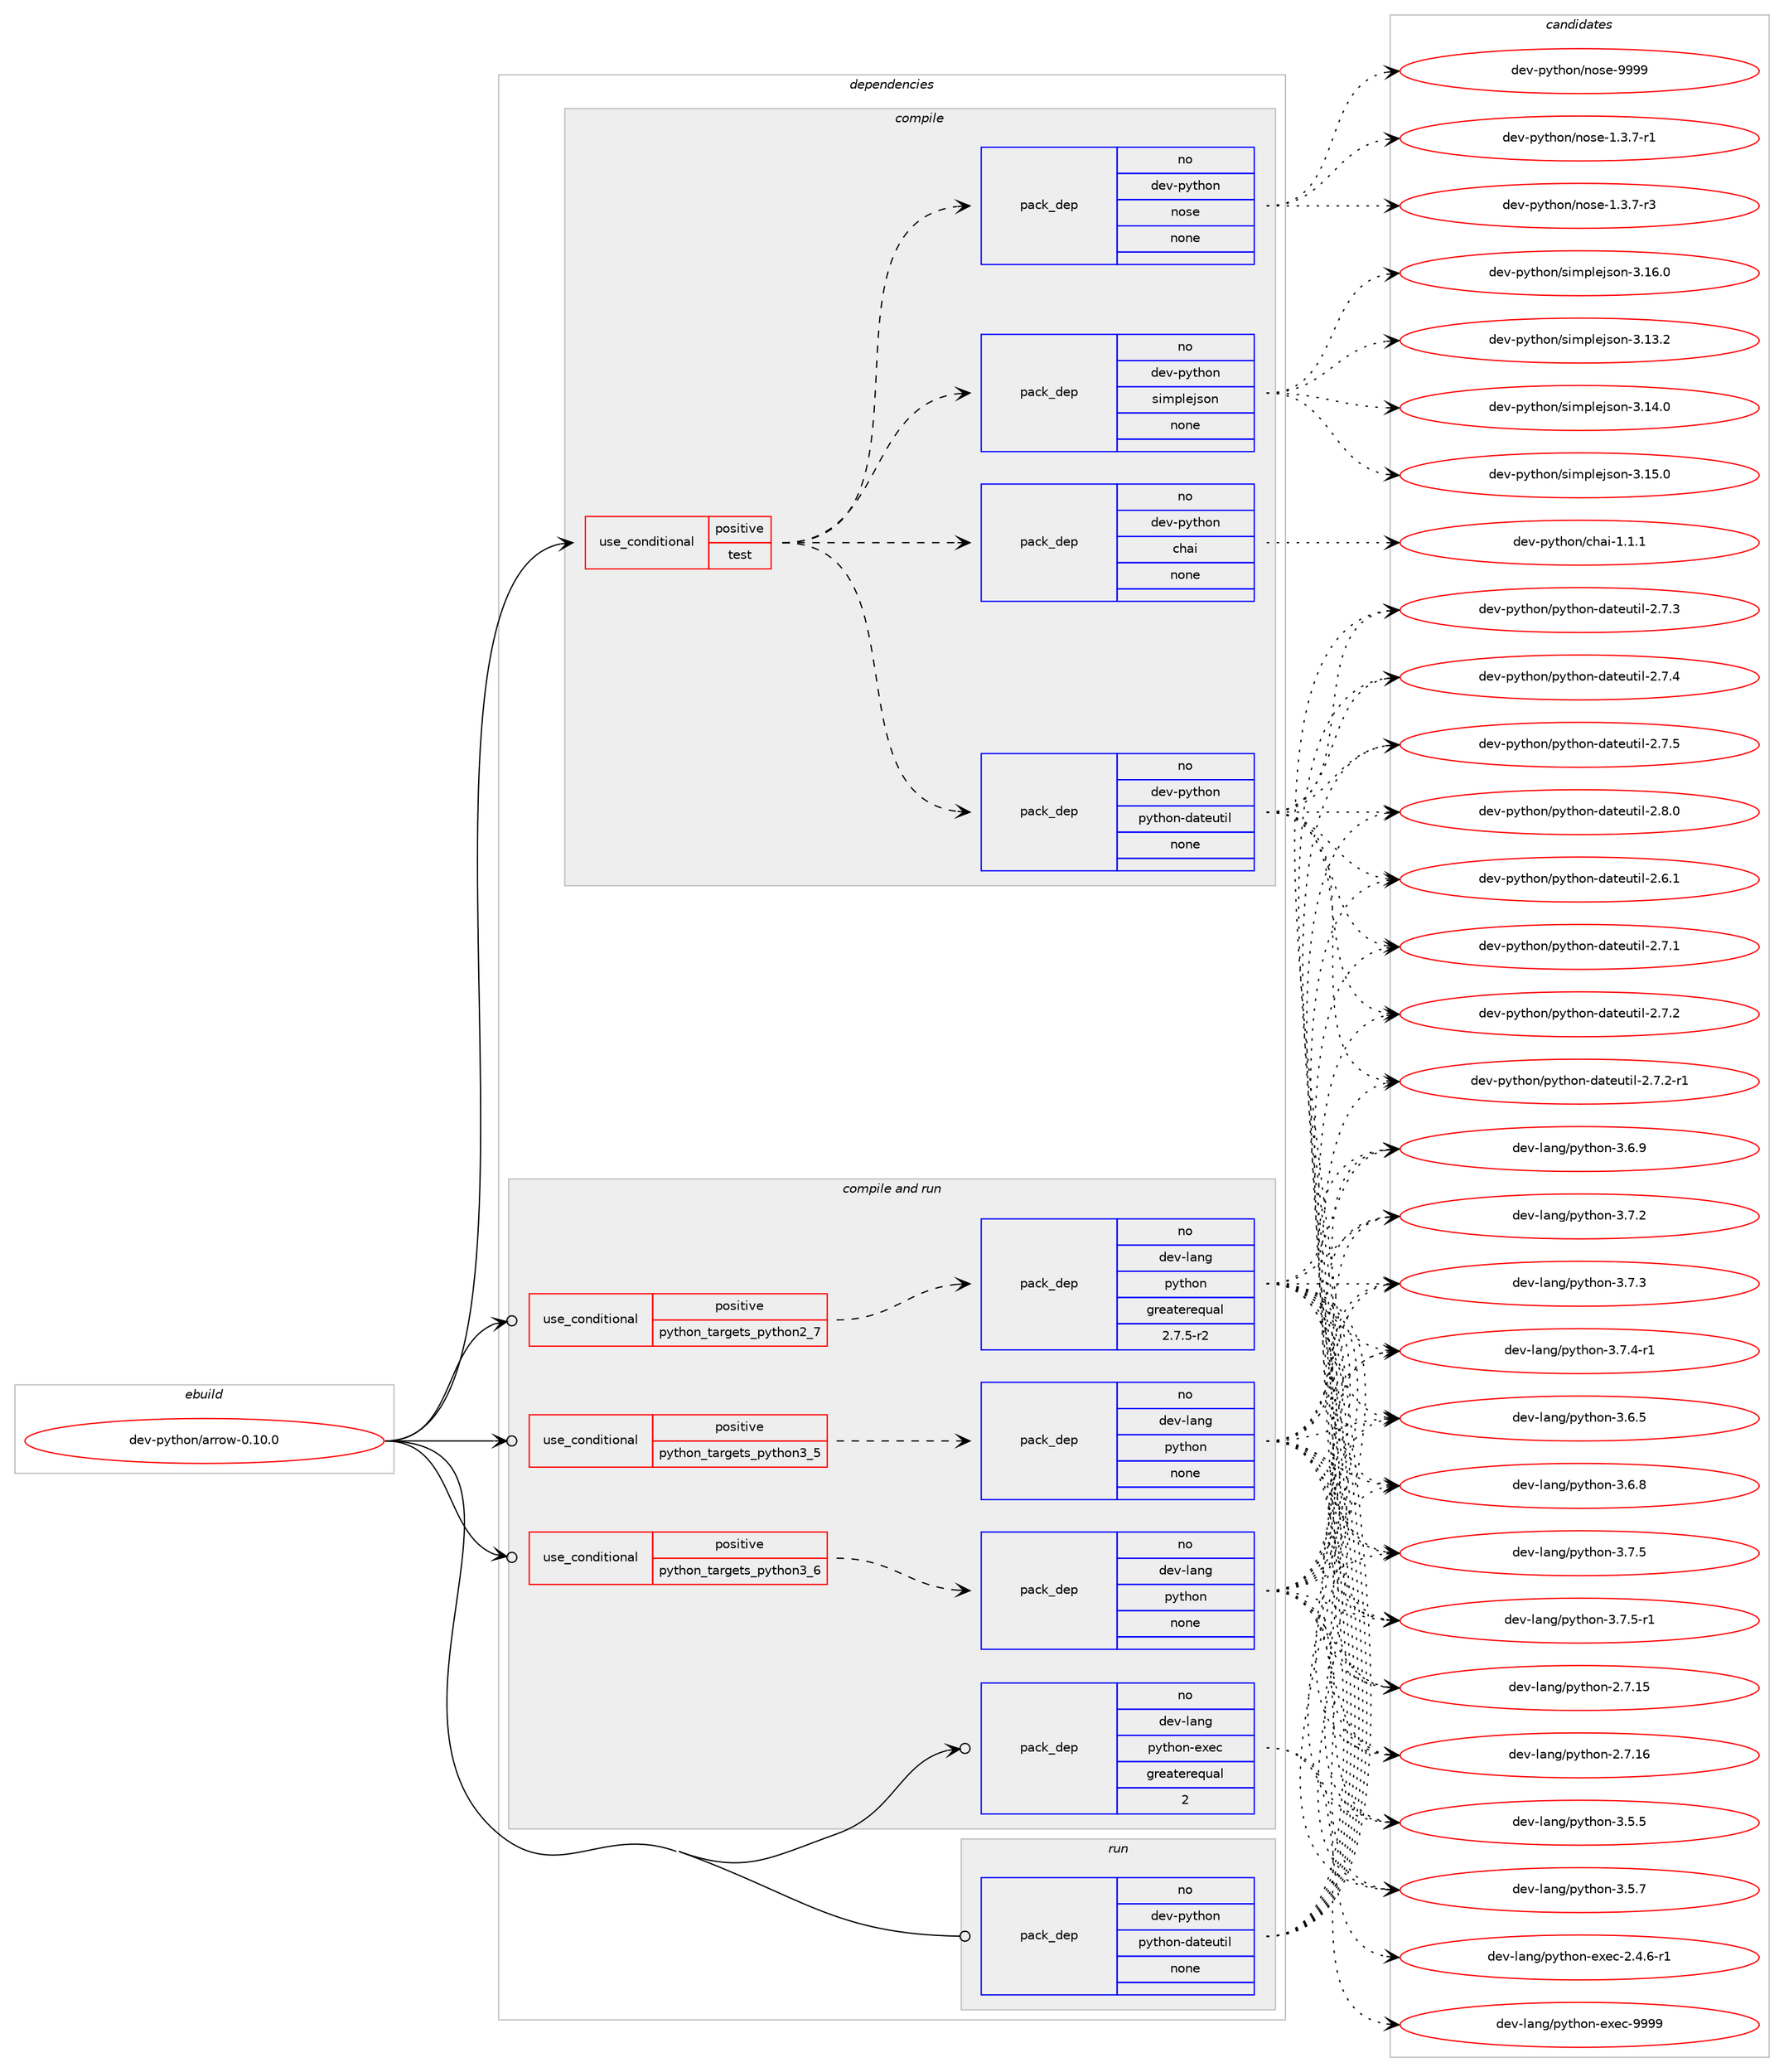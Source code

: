 digraph prolog {

# *************
# Graph options
# *************

newrank=true;
concentrate=true;
compound=true;
graph [rankdir=LR,fontname=Helvetica,fontsize=10,ranksep=1.5];#, ranksep=2.5, nodesep=0.2];
edge  [arrowhead=vee];
node  [fontname=Helvetica,fontsize=10];

# **********
# The ebuild
# **********

subgraph cluster_leftcol {
color=gray;
rank=same;
label=<<i>ebuild</i>>;
id [label="dev-python/arrow-0.10.0", color=red, width=4, href="../dev-python/arrow-0.10.0.svg"];
}

# ****************
# The dependencies
# ****************

subgraph cluster_midcol {
color=gray;
label=<<i>dependencies</i>>;
subgraph cluster_compile {
fillcolor="#eeeeee";
style=filled;
label=<<i>compile</i>>;
subgraph cond136243 {
dependency594519 [label=<<TABLE BORDER="0" CELLBORDER="1" CELLSPACING="0" CELLPADDING="4"><TR><TD ROWSPAN="3" CELLPADDING="10">use_conditional</TD></TR><TR><TD>positive</TD></TR><TR><TD>test</TD></TR></TABLE>>, shape=none, color=red];
subgraph pack446504 {
dependency594520 [label=<<TABLE BORDER="0" CELLBORDER="1" CELLSPACING="0" CELLPADDING="4" WIDTH="220"><TR><TD ROWSPAN="6" CELLPADDING="30">pack_dep</TD></TR><TR><TD WIDTH="110">no</TD></TR><TR><TD>dev-python</TD></TR><TR><TD>nose</TD></TR><TR><TD>none</TD></TR><TR><TD></TD></TR></TABLE>>, shape=none, color=blue];
}
dependency594519:e -> dependency594520:w [weight=20,style="dashed",arrowhead="vee"];
subgraph pack446505 {
dependency594521 [label=<<TABLE BORDER="0" CELLBORDER="1" CELLSPACING="0" CELLPADDING="4" WIDTH="220"><TR><TD ROWSPAN="6" CELLPADDING="30">pack_dep</TD></TR><TR><TD WIDTH="110">no</TD></TR><TR><TD>dev-python</TD></TR><TR><TD>chai</TD></TR><TR><TD>none</TD></TR><TR><TD></TD></TR></TABLE>>, shape=none, color=blue];
}
dependency594519:e -> dependency594521:w [weight=20,style="dashed",arrowhead="vee"];
subgraph pack446506 {
dependency594522 [label=<<TABLE BORDER="0" CELLBORDER="1" CELLSPACING="0" CELLPADDING="4" WIDTH="220"><TR><TD ROWSPAN="6" CELLPADDING="30">pack_dep</TD></TR><TR><TD WIDTH="110">no</TD></TR><TR><TD>dev-python</TD></TR><TR><TD>simplejson</TD></TR><TR><TD>none</TD></TR><TR><TD></TD></TR></TABLE>>, shape=none, color=blue];
}
dependency594519:e -> dependency594522:w [weight=20,style="dashed",arrowhead="vee"];
subgraph pack446507 {
dependency594523 [label=<<TABLE BORDER="0" CELLBORDER="1" CELLSPACING="0" CELLPADDING="4" WIDTH="220"><TR><TD ROWSPAN="6" CELLPADDING="30">pack_dep</TD></TR><TR><TD WIDTH="110">no</TD></TR><TR><TD>dev-python</TD></TR><TR><TD>python-dateutil</TD></TR><TR><TD>none</TD></TR><TR><TD></TD></TR></TABLE>>, shape=none, color=blue];
}
dependency594519:e -> dependency594523:w [weight=20,style="dashed",arrowhead="vee"];
}
id:e -> dependency594519:w [weight=20,style="solid",arrowhead="vee"];
}
subgraph cluster_compileandrun {
fillcolor="#eeeeee";
style=filled;
label=<<i>compile and run</i>>;
subgraph cond136244 {
dependency594524 [label=<<TABLE BORDER="0" CELLBORDER="1" CELLSPACING="0" CELLPADDING="4"><TR><TD ROWSPAN="3" CELLPADDING="10">use_conditional</TD></TR><TR><TD>positive</TD></TR><TR><TD>python_targets_python2_7</TD></TR></TABLE>>, shape=none, color=red];
subgraph pack446508 {
dependency594525 [label=<<TABLE BORDER="0" CELLBORDER="1" CELLSPACING="0" CELLPADDING="4" WIDTH="220"><TR><TD ROWSPAN="6" CELLPADDING="30">pack_dep</TD></TR><TR><TD WIDTH="110">no</TD></TR><TR><TD>dev-lang</TD></TR><TR><TD>python</TD></TR><TR><TD>greaterequal</TD></TR><TR><TD>2.7.5-r2</TD></TR></TABLE>>, shape=none, color=blue];
}
dependency594524:e -> dependency594525:w [weight=20,style="dashed",arrowhead="vee"];
}
id:e -> dependency594524:w [weight=20,style="solid",arrowhead="odotvee"];
subgraph cond136245 {
dependency594526 [label=<<TABLE BORDER="0" CELLBORDER="1" CELLSPACING="0" CELLPADDING="4"><TR><TD ROWSPAN="3" CELLPADDING="10">use_conditional</TD></TR><TR><TD>positive</TD></TR><TR><TD>python_targets_python3_5</TD></TR></TABLE>>, shape=none, color=red];
subgraph pack446509 {
dependency594527 [label=<<TABLE BORDER="0" CELLBORDER="1" CELLSPACING="0" CELLPADDING="4" WIDTH="220"><TR><TD ROWSPAN="6" CELLPADDING="30">pack_dep</TD></TR><TR><TD WIDTH="110">no</TD></TR><TR><TD>dev-lang</TD></TR><TR><TD>python</TD></TR><TR><TD>none</TD></TR><TR><TD></TD></TR></TABLE>>, shape=none, color=blue];
}
dependency594526:e -> dependency594527:w [weight=20,style="dashed",arrowhead="vee"];
}
id:e -> dependency594526:w [weight=20,style="solid",arrowhead="odotvee"];
subgraph cond136246 {
dependency594528 [label=<<TABLE BORDER="0" CELLBORDER="1" CELLSPACING="0" CELLPADDING="4"><TR><TD ROWSPAN="3" CELLPADDING="10">use_conditional</TD></TR><TR><TD>positive</TD></TR><TR><TD>python_targets_python3_6</TD></TR></TABLE>>, shape=none, color=red];
subgraph pack446510 {
dependency594529 [label=<<TABLE BORDER="0" CELLBORDER="1" CELLSPACING="0" CELLPADDING="4" WIDTH="220"><TR><TD ROWSPAN="6" CELLPADDING="30">pack_dep</TD></TR><TR><TD WIDTH="110">no</TD></TR><TR><TD>dev-lang</TD></TR><TR><TD>python</TD></TR><TR><TD>none</TD></TR><TR><TD></TD></TR></TABLE>>, shape=none, color=blue];
}
dependency594528:e -> dependency594529:w [weight=20,style="dashed",arrowhead="vee"];
}
id:e -> dependency594528:w [weight=20,style="solid",arrowhead="odotvee"];
subgraph pack446511 {
dependency594530 [label=<<TABLE BORDER="0" CELLBORDER="1" CELLSPACING="0" CELLPADDING="4" WIDTH="220"><TR><TD ROWSPAN="6" CELLPADDING="30">pack_dep</TD></TR><TR><TD WIDTH="110">no</TD></TR><TR><TD>dev-lang</TD></TR><TR><TD>python-exec</TD></TR><TR><TD>greaterequal</TD></TR><TR><TD>2</TD></TR></TABLE>>, shape=none, color=blue];
}
id:e -> dependency594530:w [weight=20,style="solid",arrowhead="odotvee"];
}
subgraph cluster_run {
fillcolor="#eeeeee";
style=filled;
label=<<i>run</i>>;
subgraph pack446512 {
dependency594531 [label=<<TABLE BORDER="0" CELLBORDER="1" CELLSPACING="0" CELLPADDING="4" WIDTH="220"><TR><TD ROWSPAN="6" CELLPADDING="30">pack_dep</TD></TR><TR><TD WIDTH="110">no</TD></TR><TR><TD>dev-python</TD></TR><TR><TD>python-dateutil</TD></TR><TR><TD>none</TD></TR><TR><TD></TD></TR></TABLE>>, shape=none, color=blue];
}
id:e -> dependency594531:w [weight=20,style="solid",arrowhead="odot"];
}
}

# **************
# The candidates
# **************

subgraph cluster_choices {
rank=same;
color=gray;
label=<<i>candidates</i>>;

subgraph choice446504 {
color=black;
nodesep=1;
choice10010111845112121116104111110471101111151014549465146554511449 [label="dev-python/nose-1.3.7-r1", color=red, width=4,href="../dev-python/nose-1.3.7-r1.svg"];
choice10010111845112121116104111110471101111151014549465146554511451 [label="dev-python/nose-1.3.7-r3", color=red, width=4,href="../dev-python/nose-1.3.7-r3.svg"];
choice10010111845112121116104111110471101111151014557575757 [label="dev-python/nose-9999", color=red, width=4,href="../dev-python/nose-9999.svg"];
dependency594520:e -> choice10010111845112121116104111110471101111151014549465146554511449:w [style=dotted,weight="100"];
dependency594520:e -> choice10010111845112121116104111110471101111151014549465146554511451:w [style=dotted,weight="100"];
dependency594520:e -> choice10010111845112121116104111110471101111151014557575757:w [style=dotted,weight="100"];
}
subgraph choice446505 {
color=black;
nodesep=1;
choice10010111845112121116104111110479910497105454946494649 [label="dev-python/chai-1.1.1", color=red, width=4,href="../dev-python/chai-1.1.1.svg"];
dependency594521:e -> choice10010111845112121116104111110479910497105454946494649:w [style=dotted,weight="100"];
}
subgraph choice446506 {
color=black;
nodesep=1;
choice100101118451121211161041111104711510510911210810110611511111045514649514650 [label="dev-python/simplejson-3.13.2", color=red, width=4,href="../dev-python/simplejson-3.13.2.svg"];
choice100101118451121211161041111104711510510911210810110611511111045514649524648 [label="dev-python/simplejson-3.14.0", color=red, width=4,href="../dev-python/simplejson-3.14.0.svg"];
choice100101118451121211161041111104711510510911210810110611511111045514649534648 [label="dev-python/simplejson-3.15.0", color=red, width=4,href="../dev-python/simplejson-3.15.0.svg"];
choice100101118451121211161041111104711510510911210810110611511111045514649544648 [label="dev-python/simplejson-3.16.0", color=red, width=4,href="../dev-python/simplejson-3.16.0.svg"];
dependency594522:e -> choice100101118451121211161041111104711510510911210810110611511111045514649514650:w [style=dotted,weight="100"];
dependency594522:e -> choice100101118451121211161041111104711510510911210810110611511111045514649524648:w [style=dotted,weight="100"];
dependency594522:e -> choice100101118451121211161041111104711510510911210810110611511111045514649534648:w [style=dotted,weight="100"];
dependency594522:e -> choice100101118451121211161041111104711510510911210810110611511111045514649544648:w [style=dotted,weight="100"];
}
subgraph choice446507 {
color=black;
nodesep=1;
choice10010111845112121116104111110471121211161041111104510097116101117116105108455046544649 [label="dev-python/python-dateutil-2.6.1", color=red, width=4,href="../dev-python/python-dateutil-2.6.1.svg"];
choice10010111845112121116104111110471121211161041111104510097116101117116105108455046554649 [label="dev-python/python-dateutil-2.7.1", color=red, width=4,href="../dev-python/python-dateutil-2.7.1.svg"];
choice10010111845112121116104111110471121211161041111104510097116101117116105108455046554650 [label="dev-python/python-dateutil-2.7.2", color=red, width=4,href="../dev-python/python-dateutil-2.7.2.svg"];
choice100101118451121211161041111104711212111610411111045100971161011171161051084550465546504511449 [label="dev-python/python-dateutil-2.7.2-r1", color=red, width=4,href="../dev-python/python-dateutil-2.7.2-r1.svg"];
choice10010111845112121116104111110471121211161041111104510097116101117116105108455046554651 [label="dev-python/python-dateutil-2.7.3", color=red, width=4,href="../dev-python/python-dateutil-2.7.3.svg"];
choice10010111845112121116104111110471121211161041111104510097116101117116105108455046554652 [label="dev-python/python-dateutil-2.7.4", color=red, width=4,href="../dev-python/python-dateutil-2.7.4.svg"];
choice10010111845112121116104111110471121211161041111104510097116101117116105108455046554653 [label="dev-python/python-dateutil-2.7.5", color=red, width=4,href="../dev-python/python-dateutil-2.7.5.svg"];
choice10010111845112121116104111110471121211161041111104510097116101117116105108455046564648 [label="dev-python/python-dateutil-2.8.0", color=red, width=4,href="../dev-python/python-dateutil-2.8.0.svg"];
dependency594523:e -> choice10010111845112121116104111110471121211161041111104510097116101117116105108455046544649:w [style=dotted,weight="100"];
dependency594523:e -> choice10010111845112121116104111110471121211161041111104510097116101117116105108455046554649:w [style=dotted,weight="100"];
dependency594523:e -> choice10010111845112121116104111110471121211161041111104510097116101117116105108455046554650:w [style=dotted,weight="100"];
dependency594523:e -> choice100101118451121211161041111104711212111610411111045100971161011171161051084550465546504511449:w [style=dotted,weight="100"];
dependency594523:e -> choice10010111845112121116104111110471121211161041111104510097116101117116105108455046554651:w [style=dotted,weight="100"];
dependency594523:e -> choice10010111845112121116104111110471121211161041111104510097116101117116105108455046554652:w [style=dotted,weight="100"];
dependency594523:e -> choice10010111845112121116104111110471121211161041111104510097116101117116105108455046554653:w [style=dotted,weight="100"];
dependency594523:e -> choice10010111845112121116104111110471121211161041111104510097116101117116105108455046564648:w [style=dotted,weight="100"];
}
subgraph choice446508 {
color=black;
nodesep=1;
choice10010111845108971101034711212111610411111045504655464953 [label="dev-lang/python-2.7.15", color=red, width=4,href="../dev-lang/python-2.7.15.svg"];
choice10010111845108971101034711212111610411111045504655464954 [label="dev-lang/python-2.7.16", color=red, width=4,href="../dev-lang/python-2.7.16.svg"];
choice100101118451089711010347112121116104111110455146534653 [label="dev-lang/python-3.5.5", color=red, width=4,href="../dev-lang/python-3.5.5.svg"];
choice100101118451089711010347112121116104111110455146534655 [label="dev-lang/python-3.5.7", color=red, width=4,href="../dev-lang/python-3.5.7.svg"];
choice100101118451089711010347112121116104111110455146544653 [label="dev-lang/python-3.6.5", color=red, width=4,href="../dev-lang/python-3.6.5.svg"];
choice100101118451089711010347112121116104111110455146544656 [label="dev-lang/python-3.6.8", color=red, width=4,href="../dev-lang/python-3.6.8.svg"];
choice100101118451089711010347112121116104111110455146544657 [label="dev-lang/python-3.6.9", color=red, width=4,href="../dev-lang/python-3.6.9.svg"];
choice100101118451089711010347112121116104111110455146554650 [label="dev-lang/python-3.7.2", color=red, width=4,href="../dev-lang/python-3.7.2.svg"];
choice100101118451089711010347112121116104111110455146554651 [label="dev-lang/python-3.7.3", color=red, width=4,href="../dev-lang/python-3.7.3.svg"];
choice1001011184510897110103471121211161041111104551465546524511449 [label="dev-lang/python-3.7.4-r1", color=red, width=4,href="../dev-lang/python-3.7.4-r1.svg"];
choice100101118451089711010347112121116104111110455146554653 [label="dev-lang/python-3.7.5", color=red, width=4,href="../dev-lang/python-3.7.5.svg"];
choice1001011184510897110103471121211161041111104551465546534511449 [label="dev-lang/python-3.7.5-r1", color=red, width=4,href="../dev-lang/python-3.7.5-r1.svg"];
dependency594525:e -> choice10010111845108971101034711212111610411111045504655464953:w [style=dotted,weight="100"];
dependency594525:e -> choice10010111845108971101034711212111610411111045504655464954:w [style=dotted,weight="100"];
dependency594525:e -> choice100101118451089711010347112121116104111110455146534653:w [style=dotted,weight="100"];
dependency594525:e -> choice100101118451089711010347112121116104111110455146534655:w [style=dotted,weight="100"];
dependency594525:e -> choice100101118451089711010347112121116104111110455146544653:w [style=dotted,weight="100"];
dependency594525:e -> choice100101118451089711010347112121116104111110455146544656:w [style=dotted,weight="100"];
dependency594525:e -> choice100101118451089711010347112121116104111110455146544657:w [style=dotted,weight="100"];
dependency594525:e -> choice100101118451089711010347112121116104111110455146554650:w [style=dotted,weight="100"];
dependency594525:e -> choice100101118451089711010347112121116104111110455146554651:w [style=dotted,weight="100"];
dependency594525:e -> choice1001011184510897110103471121211161041111104551465546524511449:w [style=dotted,weight="100"];
dependency594525:e -> choice100101118451089711010347112121116104111110455146554653:w [style=dotted,weight="100"];
dependency594525:e -> choice1001011184510897110103471121211161041111104551465546534511449:w [style=dotted,weight="100"];
}
subgraph choice446509 {
color=black;
nodesep=1;
choice10010111845108971101034711212111610411111045504655464953 [label="dev-lang/python-2.7.15", color=red, width=4,href="../dev-lang/python-2.7.15.svg"];
choice10010111845108971101034711212111610411111045504655464954 [label="dev-lang/python-2.7.16", color=red, width=4,href="../dev-lang/python-2.7.16.svg"];
choice100101118451089711010347112121116104111110455146534653 [label="dev-lang/python-3.5.5", color=red, width=4,href="../dev-lang/python-3.5.5.svg"];
choice100101118451089711010347112121116104111110455146534655 [label="dev-lang/python-3.5.7", color=red, width=4,href="../dev-lang/python-3.5.7.svg"];
choice100101118451089711010347112121116104111110455146544653 [label="dev-lang/python-3.6.5", color=red, width=4,href="../dev-lang/python-3.6.5.svg"];
choice100101118451089711010347112121116104111110455146544656 [label="dev-lang/python-3.6.8", color=red, width=4,href="../dev-lang/python-3.6.8.svg"];
choice100101118451089711010347112121116104111110455146544657 [label="dev-lang/python-3.6.9", color=red, width=4,href="../dev-lang/python-3.6.9.svg"];
choice100101118451089711010347112121116104111110455146554650 [label="dev-lang/python-3.7.2", color=red, width=4,href="../dev-lang/python-3.7.2.svg"];
choice100101118451089711010347112121116104111110455146554651 [label="dev-lang/python-3.7.3", color=red, width=4,href="../dev-lang/python-3.7.3.svg"];
choice1001011184510897110103471121211161041111104551465546524511449 [label="dev-lang/python-3.7.4-r1", color=red, width=4,href="../dev-lang/python-3.7.4-r1.svg"];
choice100101118451089711010347112121116104111110455146554653 [label="dev-lang/python-3.7.5", color=red, width=4,href="../dev-lang/python-3.7.5.svg"];
choice1001011184510897110103471121211161041111104551465546534511449 [label="dev-lang/python-3.7.5-r1", color=red, width=4,href="../dev-lang/python-3.7.5-r1.svg"];
dependency594527:e -> choice10010111845108971101034711212111610411111045504655464953:w [style=dotted,weight="100"];
dependency594527:e -> choice10010111845108971101034711212111610411111045504655464954:w [style=dotted,weight="100"];
dependency594527:e -> choice100101118451089711010347112121116104111110455146534653:w [style=dotted,weight="100"];
dependency594527:e -> choice100101118451089711010347112121116104111110455146534655:w [style=dotted,weight="100"];
dependency594527:e -> choice100101118451089711010347112121116104111110455146544653:w [style=dotted,weight="100"];
dependency594527:e -> choice100101118451089711010347112121116104111110455146544656:w [style=dotted,weight="100"];
dependency594527:e -> choice100101118451089711010347112121116104111110455146544657:w [style=dotted,weight="100"];
dependency594527:e -> choice100101118451089711010347112121116104111110455146554650:w [style=dotted,weight="100"];
dependency594527:e -> choice100101118451089711010347112121116104111110455146554651:w [style=dotted,weight="100"];
dependency594527:e -> choice1001011184510897110103471121211161041111104551465546524511449:w [style=dotted,weight="100"];
dependency594527:e -> choice100101118451089711010347112121116104111110455146554653:w [style=dotted,weight="100"];
dependency594527:e -> choice1001011184510897110103471121211161041111104551465546534511449:w [style=dotted,weight="100"];
}
subgraph choice446510 {
color=black;
nodesep=1;
choice10010111845108971101034711212111610411111045504655464953 [label="dev-lang/python-2.7.15", color=red, width=4,href="../dev-lang/python-2.7.15.svg"];
choice10010111845108971101034711212111610411111045504655464954 [label="dev-lang/python-2.7.16", color=red, width=4,href="../dev-lang/python-2.7.16.svg"];
choice100101118451089711010347112121116104111110455146534653 [label="dev-lang/python-3.5.5", color=red, width=4,href="../dev-lang/python-3.5.5.svg"];
choice100101118451089711010347112121116104111110455146534655 [label="dev-lang/python-3.5.7", color=red, width=4,href="../dev-lang/python-3.5.7.svg"];
choice100101118451089711010347112121116104111110455146544653 [label="dev-lang/python-3.6.5", color=red, width=4,href="../dev-lang/python-3.6.5.svg"];
choice100101118451089711010347112121116104111110455146544656 [label="dev-lang/python-3.6.8", color=red, width=4,href="../dev-lang/python-3.6.8.svg"];
choice100101118451089711010347112121116104111110455146544657 [label="dev-lang/python-3.6.9", color=red, width=4,href="../dev-lang/python-3.6.9.svg"];
choice100101118451089711010347112121116104111110455146554650 [label="dev-lang/python-3.7.2", color=red, width=4,href="../dev-lang/python-3.7.2.svg"];
choice100101118451089711010347112121116104111110455146554651 [label="dev-lang/python-3.7.3", color=red, width=4,href="../dev-lang/python-3.7.3.svg"];
choice1001011184510897110103471121211161041111104551465546524511449 [label="dev-lang/python-3.7.4-r1", color=red, width=4,href="../dev-lang/python-3.7.4-r1.svg"];
choice100101118451089711010347112121116104111110455146554653 [label="dev-lang/python-3.7.5", color=red, width=4,href="../dev-lang/python-3.7.5.svg"];
choice1001011184510897110103471121211161041111104551465546534511449 [label="dev-lang/python-3.7.5-r1", color=red, width=4,href="../dev-lang/python-3.7.5-r1.svg"];
dependency594529:e -> choice10010111845108971101034711212111610411111045504655464953:w [style=dotted,weight="100"];
dependency594529:e -> choice10010111845108971101034711212111610411111045504655464954:w [style=dotted,weight="100"];
dependency594529:e -> choice100101118451089711010347112121116104111110455146534653:w [style=dotted,weight="100"];
dependency594529:e -> choice100101118451089711010347112121116104111110455146534655:w [style=dotted,weight="100"];
dependency594529:e -> choice100101118451089711010347112121116104111110455146544653:w [style=dotted,weight="100"];
dependency594529:e -> choice100101118451089711010347112121116104111110455146544656:w [style=dotted,weight="100"];
dependency594529:e -> choice100101118451089711010347112121116104111110455146544657:w [style=dotted,weight="100"];
dependency594529:e -> choice100101118451089711010347112121116104111110455146554650:w [style=dotted,weight="100"];
dependency594529:e -> choice100101118451089711010347112121116104111110455146554651:w [style=dotted,weight="100"];
dependency594529:e -> choice1001011184510897110103471121211161041111104551465546524511449:w [style=dotted,weight="100"];
dependency594529:e -> choice100101118451089711010347112121116104111110455146554653:w [style=dotted,weight="100"];
dependency594529:e -> choice1001011184510897110103471121211161041111104551465546534511449:w [style=dotted,weight="100"];
}
subgraph choice446511 {
color=black;
nodesep=1;
choice10010111845108971101034711212111610411111045101120101994550465246544511449 [label="dev-lang/python-exec-2.4.6-r1", color=red, width=4,href="../dev-lang/python-exec-2.4.6-r1.svg"];
choice10010111845108971101034711212111610411111045101120101994557575757 [label="dev-lang/python-exec-9999", color=red, width=4,href="../dev-lang/python-exec-9999.svg"];
dependency594530:e -> choice10010111845108971101034711212111610411111045101120101994550465246544511449:w [style=dotted,weight="100"];
dependency594530:e -> choice10010111845108971101034711212111610411111045101120101994557575757:w [style=dotted,weight="100"];
}
subgraph choice446512 {
color=black;
nodesep=1;
choice10010111845112121116104111110471121211161041111104510097116101117116105108455046544649 [label="dev-python/python-dateutil-2.6.1", color=red, width=4,href="../dev-python/python-dateutil-2.6.1.svg"];
choice10010111845112121116104111110471121211161041111104510097116101117116105108455046554649 [label="dev-python/python-dateutil-2.7.1", color=red, width=4,href="../dev-python/python-dateutil-2.7.1.svg"];
choice10010111845112121116104111110471121211161041111104510097116101117116105108455046554650 [label="dev-python/python-dateutil-2.7.2", color=red, width=4,href="../dev-python/python-dateutil-2.7.2.svg"];
choice100101118451121211161041111104711212111610411111045100971161011171161051084550465546504511449 [label="dev-python/python-dateutil-2.7.2-r1", color=red, width=4,href="../dev-python/python-dateutil-2.7.2-r1.svg"];
choice10010111845112121116104111110471121211161041111104510097116101117116105108455046554651 [label="dev-python/python-dateutil-2.7.3", color=red, width=4,href="../dev-python/python-dateutil-2.7.3.svg"];
choice10010111845112121116104111110471121211161041111104510097116101117116105108455046554652 [label="dev-python/python-dateutil-2.7.4", color=red, width=4,href="../dev-python/python-dateutil-2.7.4.svg"];
choice10010111845112121116104111110471121211161041111104510097116101117116105108455046554653 [label="dev-python/python-dateutil-2.7.5", color=red, width=4,href="../dev-python/python-dateutil-2.7.5.svg"];
choice10010111845112121116104111110471121211161041111104510097116101117116105108455046564648 [label="dev-python/python-dateutil-2.8.0", color=red, width=4,href="../dev-python/python-dateutil-2.8.0.svg"];
dependency594531:e -> choice10010111845112121116104111110471121211161041111104510097116101117116105108455046544649:w [style=dotted,weight="100"];
dependency594531:e -> choice10010111845112121116104111110471121211161041111104510097116101117116105108455046554649:w [style=dotted,weight="100"];
dependency594531:e -> choice10010111845112121116104111110471121211161041111104510097116101117116105108455046554650:w [style=dotted,weight="100"];
dependency594531:e -> choice100101118451121211161041111104711212111610411111045100971161011171161051084550465546504511449:w [style=dotted,weight="100"];
dependency594531:e -> choice10010111845112121116104111110471121211161041111104510097116101117116105108455046554651:w [style=dotted,weight="100"];
dependency594531:e -> choice10010111845112121116104111110471121211161041111104510097116101117116105108455046554652:w [style=dotted,weight="100"];
dependency594531:e -> choice10010111845112121116104111110471121211161041111104510097116101117116105108455046554653:w [style=dotted,weight="100"];
dependency594531:e -> choice10010111845112121116104111110471121211161041111104510097116101117116105108455046564648:w [style=dotted,weight="100"];
}
}

}
